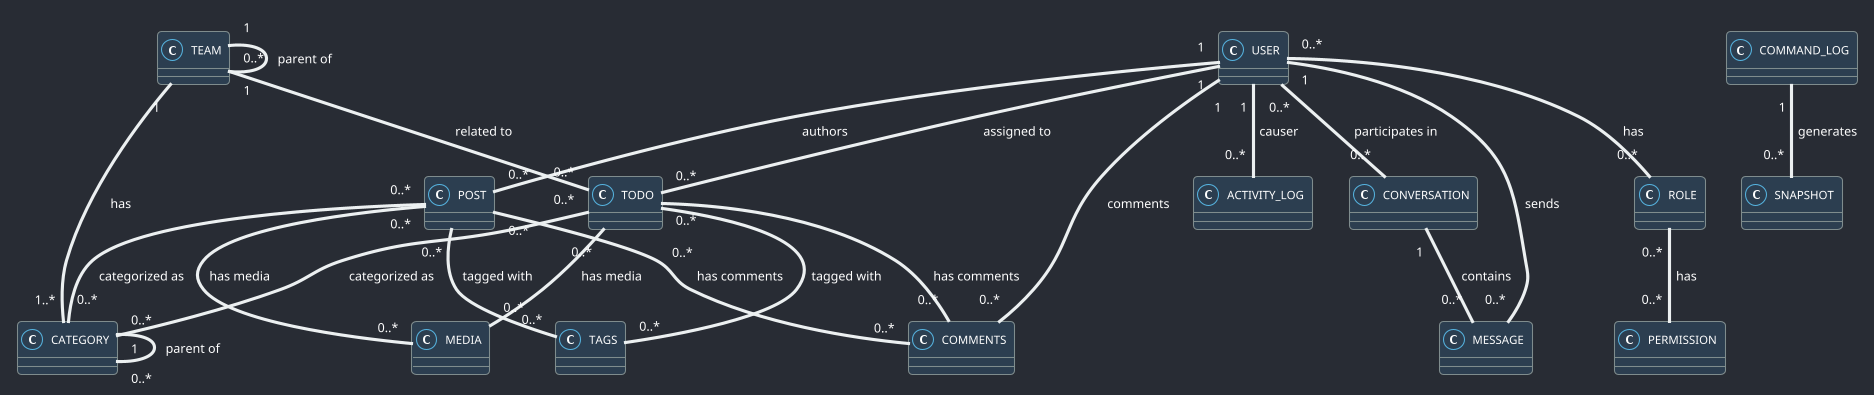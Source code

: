@startuml TAD Database Schema (Dark Mode)

' Dark mode theme
!theme cyborg
skinparam backgroundColor #282c34
skinparam ArrowColor #ecf0f1
skinparam shadowing false
skinparam DefaultFontColor #FFFFFF

' Define styles
skinparam class {
    BackgroundColor #2c3e50
    BorderColor #7f8c8d
    FontColor #FFFFFF
}

' Entities
class USER {
}

class POST {
}

class TODO {
}

class MESSAGE {
}

class COMMENTS {
}

class ACTIVITY_LOG {
}

class CONVERSATION {
}

class ROLE {
}

class TEAM {
}

class CATEGORY {
}

class TAGS {
}

class MEDIA {
}

class PERMISSION {
}

class COMMAND_LOG {
}

class SNAPSHOT {
}

' Relationships
USER "1" -- "0..*" POST : authors
USER "1" -- "0..*" TODO : assigned to
USER "1" -- "0..*" MESSAGE : sends
USER "1" -- "0..*" COMMENTS : comments
USER "1" -- "0..*" ACTIVITY_LOG : causer
USER "0..*" -- "0..*" CONVERSATION : participates in
USER "0..*" -- "0..*" ROLE : has

TEAM "1" -- "0..*" TEAM : parent of
TEAM "1" -- "1..*" CATEGORY : has
TEAM "1" -- "0..*" TODO : related to

CATEGORY "1" -- "0..*" CATEGORY : parent of

POST "0..*" -- "0..*" CATEGORY : categorized as
POST "0..*" -- "0..*" TAGS : tagged with
POST "0..*" -- "0..*" MEDIA : has media
POST "0..*" -- "0..*" COMMENTS : has comments

TODO "0..*" -- "0..*" CATEGORY : categorized as
TODO "0..*" -- "0..*" TAGS : tagged with
TODO "0..*" -- "0..*" MEDIA : has media
TODO "0..*" -- "0..*" COMMENTS : has comments

CONVERSATION "1" -- "0..*" MESSAGE : contains

ROLE "0..*" -- "0..*" PERMISSION : has

COMMAND_LOG "1" -- "0..*" SNAPSHOT : generates

@enduml
